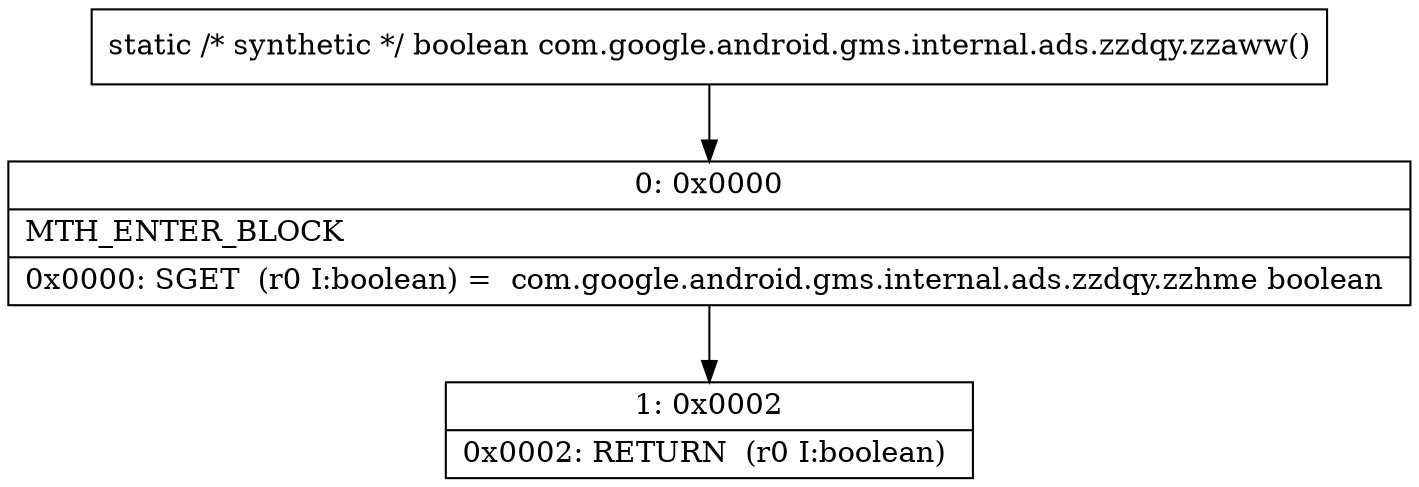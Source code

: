 digraph "CFG forcom.google.android.gms.internal.ads.zzdqy.zzaww()Z" {
Node_0 [shape=record,label="{0\:\ 0x0000|MTH_ENTER_BLOCK\l|0x0000: SGET  (r0 I:boolean) =  com.google.android.gms.internal.ads.zzdqy.zzhme boolean \l}"];
Node_1 [shape=record,label="{1\:\ 0x0002|0x0002: RETURN  (r0 I:boolean) \l}"];
MethodNode[shape=record,label="{static \/* synthetic *\/ boolean com.google.android.gms.internal.ads.zzdqy.zzaww() }"];
MethodNode -> Node_0;
Node_0 -> Node_1;
}

